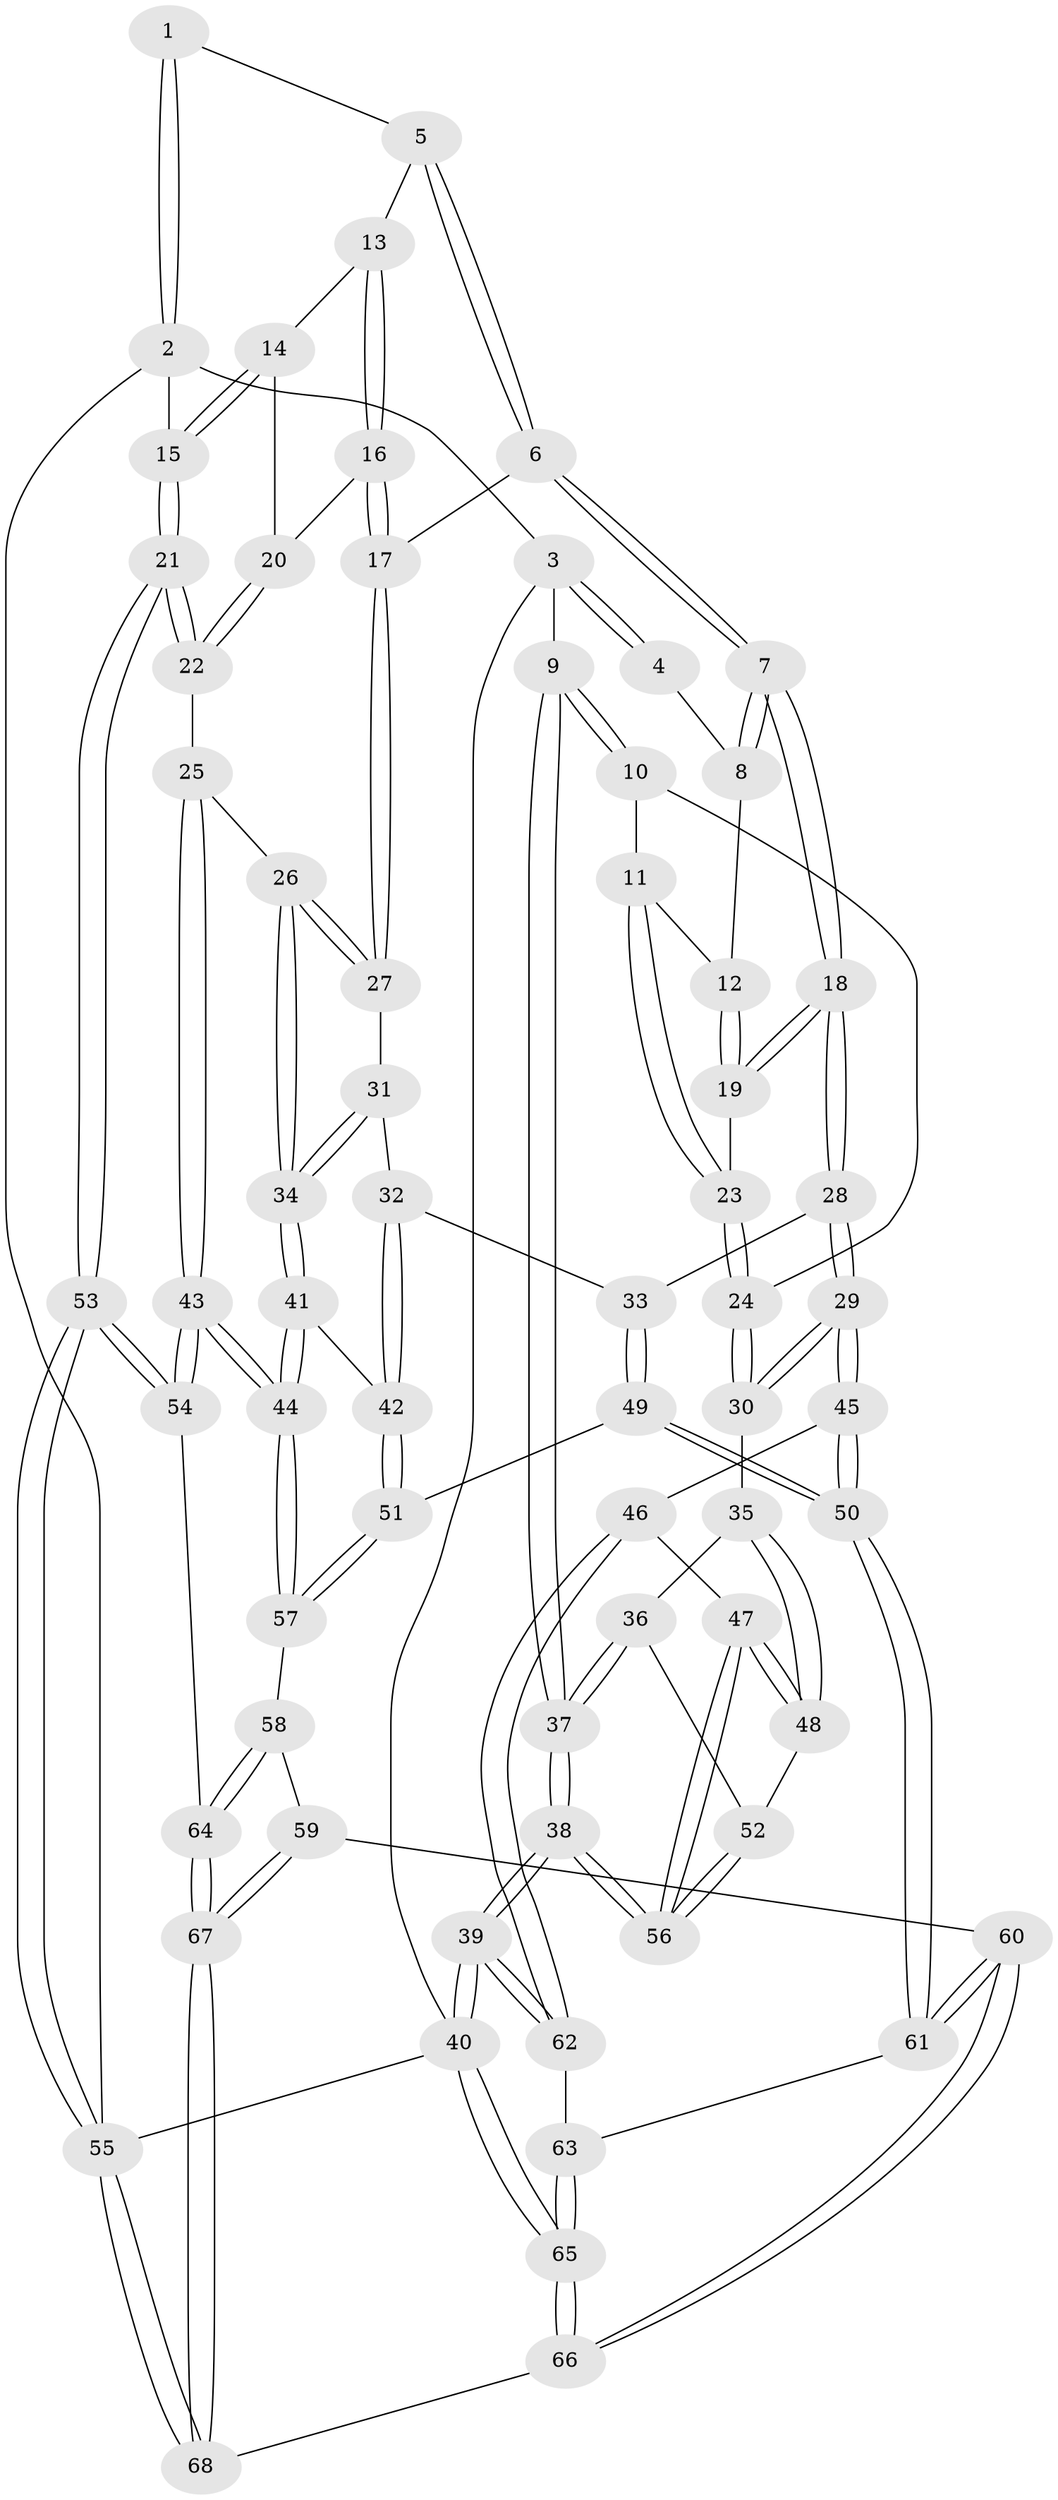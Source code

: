 // coarse degree distribution, {3: 0.2857142857142857, 7: 0.047619047619047616, 4: 0.38095238095238093, 5: 0.14285714285714285, 2: 0.14285714285714285}
// Generated by graph-tools (version 1.1) at 2025/54/03/04/25 22:54:30]
// undirected, 68 vertices, 167 edges
graph export_dot {
  node [color=gray90,style=filled];
  1 [pos="+0.6329684270593222+0"];
  2 [pos="+1+0"];
  3 [pos="+0+0"];
  4 [pos="+0.4928366377596893+0"];
  5 [pos="+0.6937408516995524+0.012518494209467016"];
  6 [pos="+0.646654656108463+0.24342107513858083"];
  7 [pos="+0.49377180091216605+0.28370428308306395"];
  8 [pos="+0.44438593353864436+0"];
  9 [pos="+0+0"];
  10 [pos="+0.0816402346823687+0.143760053378681"];
  11 [pos="+0.10872514859212154+0.14094731414366524"];
  12 [pos="+0.27460071120932994+0.10715023518719799"];
  13 [pos="+0.7996546547471515+0.10292830175666692"];
  14 [pos="+0.8872631717209969+0.12865350480234652"];
  15 [pos="+1+0.06549873092002119"];
  16 [pos="+0.7634843395484988+0.2634666323296123"];
  17 [pos="+0.7386545380411401+0.289913389466134"];
  18 [pos="+0.48007915285100367+0.3008056124056046"];
  19 [pos="+0.3724023161070214+0.2701373060050445"];
  20 [pos="+0.8233975626837319+0.2290841552532856"];
  21 [pos="+1+0.28294328168961813"];
  22 [pos="+1+0.297339992766283"];
  23 [pos="+0.3530239451151203+0.2743107938966025"];
  24 [pos="+0.18132538050855512+0.3447287488662468"];
  25 [pos="+0.8951522701972813+0.39079314698996215"];
  26 [pos="+0.8668692210044394+0.3897573835221299"];
  27 [pos="+0.7415331091033698+0.2954120476993472"];
  28 [pos="+0.47826718872600177+0.33769110132084534"];
  29 [pos="+0.3110768918478627+0.46399391103963605"];
  30 [pos="+0.1784994725395035+0.3820724947063482"];
  31 [pos="+0.693242167574753+0.4078041458447929"];
  32 [pos="+0.6423437931979903+0.4474184251683839"];
  33 [pos="+0.5121296614417349+0.4081376477449045"];
  34 [pos="+0.7799106114034715+0.4950777684570338"];
  35 [pos="+0.1509456750580767+0.41035976072682934"];
  36 [pos="+0+0.39306566475996646"];
  37 [pos="+0+0.36010409341729965"];
  38 [pos="+0+0.9014850799550661"];
  39 [pos="+0+1"];
  40 [pos="+0+1"];
  41 [pos="+0.7671160597694285+0.5305385003629145"];
  42 [pos="+0.675771528141809+0.5235310398352037"];
  43 [pos="+0.9320617097673115+0.7486635079533184"];
  44 [pos="+0.8262727481052876+0.6539125561913467"];
  45 [pos="+0.317102378417814+0.5630693417555249"];
  46 [pos="+0.2096600813662666+0.6072032297866667"];
  47 [pos="+0.2042925805050643+0.6055220229525404"];
  48 [pos="+0.12889773152774428+0.49806560726919585"];
  49 [pos="+0.5036489221775693+0.5683300511098609"];
  50 [pos="+0.4271850106814889+0.6369002144861341"];
  51 [pos="+0.609454872539344+0.5944165886693562"];
  52 [pos="+0.07306820962495138+0.5252523787343529"];
  53 [pos="+1+0.8493859239305054"];
  54 [pos="+0.9439095120132842+0.7648544629133711"];
  55 [pos="+1+1"];
  56 [pos="+0+0.7545837788713775"];
  57 [pos="+0.6384285075583961+0.6410034964521829"];
  58 [pos="+0.6341682246175122+0.6607073357930217"];
  59 [pos="+0.5906841407479021+0.7863500309664618"];
  60 [pos="+0.47328099483136965+0.7692700522629656"];
  61 [pos="+0.42709115883708937+0.7094686718957723"];
  62 [pos="+0.23092176294923863+0.7209816624342043"];
  63 [pos="+0.30116182545180953+0.762251507227743"];
  64 [pos="+0.8161482127170397+0.8197500261331523"];
  65 [pos="+0.17499727534178508+1"];
  66 [pos="+0.35707820451356403+1"];
  67 [pos="+0.7001268674532798+0.8762790526297207"];
  68 [pos="+0.5909109531220982+1"];
  1 -- 2;
  1 -- 2;
  1 -- 5;
  2 -- 3;
  2 -- 15;
  2 -- 55;
  3 -- 4;
  3 -- 4;
  3 -- 9;
  3 -- 40;
  4 -- 8;
  5 -- 6;
  5 -- 6;
  5 -- 13;
  6 -- 7;
  6 -- 7;
  6 -- 17;
  7 -- 8;
  7 -- 8;
  7 -- 18;
  7 -- 18;
  8 -- 12;
  9 -- 10;
  9 -- 10;
  9 -- 37;
  9 -- 37;
  10 -- 11;
  10 -- 24;
  11 -- 12;
  11 -- 23;
  11 -- 23;
  12 -- 19;
  12 -- 19;
  13 -- 14;
  13 -- 16;
  13 -- 16;
  14 -- 15;
  14 -- 15;
  14 -- 20;
  15 -- 21;
  15 -- 21;
  16 -- 17;
  16 -- 17;
  16 -- 20;
  17 -- 27;
  17 -- 27;
  18 -- 19;
  18 -- 19;
  18 -- 28;
  18 -- 28;
  19 -- 23;
  20 -- 22;
  20 -- 22;
  21 -- 22;
  21 -- 22;
  21 -- 53;
  21 -- 53;
  22 -- 25;
  23 -- 24;
  23 -- 24;
  24 -- 30;
  24 -- 30;
  25 -- 26;
  25 -- 43;
  25 -- 43;
  26 -- 27;
  26 -- 27;
  26 -- 34;
  26 -- 34;
  27 -- 31;
  28 -- 29;
  28 -- 29;
  28 -- 33;
  29 -- 30;
  29 -- 30;
  29 -- 45;
  29 -- 45;
  30 -- 35;
  31 -- 32;
  31 -- 34;
  31 -- 34;
  32 -- 33;
  32 -- 42;
  32 -- 42;
  33 -- 49;
  33 -- 49;
  34 -- 41;
  34 -- 41;
  35 -- 36;
  35 -- 48;
  35 -- 48;
  36 -- 37;
  36 -- 37;
  36 -- 52;
  37 -- 38;
  37 -- 38;
  38 -- 39;
  38 -- 39;
  38 -- 56;
  38 -- 56;
  39 -- 40;
  39 -- 40;
  39 -- 62;
  39 -- 62;
  40 -- 65;
  40 -- 65;
  40 -- 55;
  41 -- 42;
  41 -- 44;
  41 -- 44;
  42 -- 51;
  42 -- 51;
  43 -- 44;
  43 -- 44;
  43 -- 54;
  43 -- 54;
  44 -- 57;
  44 -- 57;
  45 -- 46;
  45 -- 50;
  45 -- 50;
  46 -- 47;
  46 -- 62;
  46 -- 62;
  47 -- 48;
  47 -- 48;
  47 -- 56;
  47 -- 56;
  48 -- 52;
  49 -- 50;
  49 -- 50;
  49 -- 51;
  50 -- 61;
  50 -- 61;
  51 -- 57;
  51 -- 57;
  52 -- 56;
  52 -- 56;
  53 -- 54;
  53 -- 54;
  53 -- 55;
  53 -- 55;
  54 -- 64;
  55 -- 68;
  55 -- 68;
  57 -- 58;
  58 -- 59;
  58 -- 64;
  58 -- 64;
  59 -- 60;
  59 -- 67;
  59 -- 67;
  60 -- 61;
  60 -- 61;
  60 -- 66;
  60 -- 66;
  61 -- 63;
  62 -- 63;
  63 -- 65;
  63 -- 65;
  64 -- 67;
  64 -- 67;
  65 -- 66;
  65 -- 66;
  66 -- 68;
  67 -- 68;
  67 -- 68;
}
